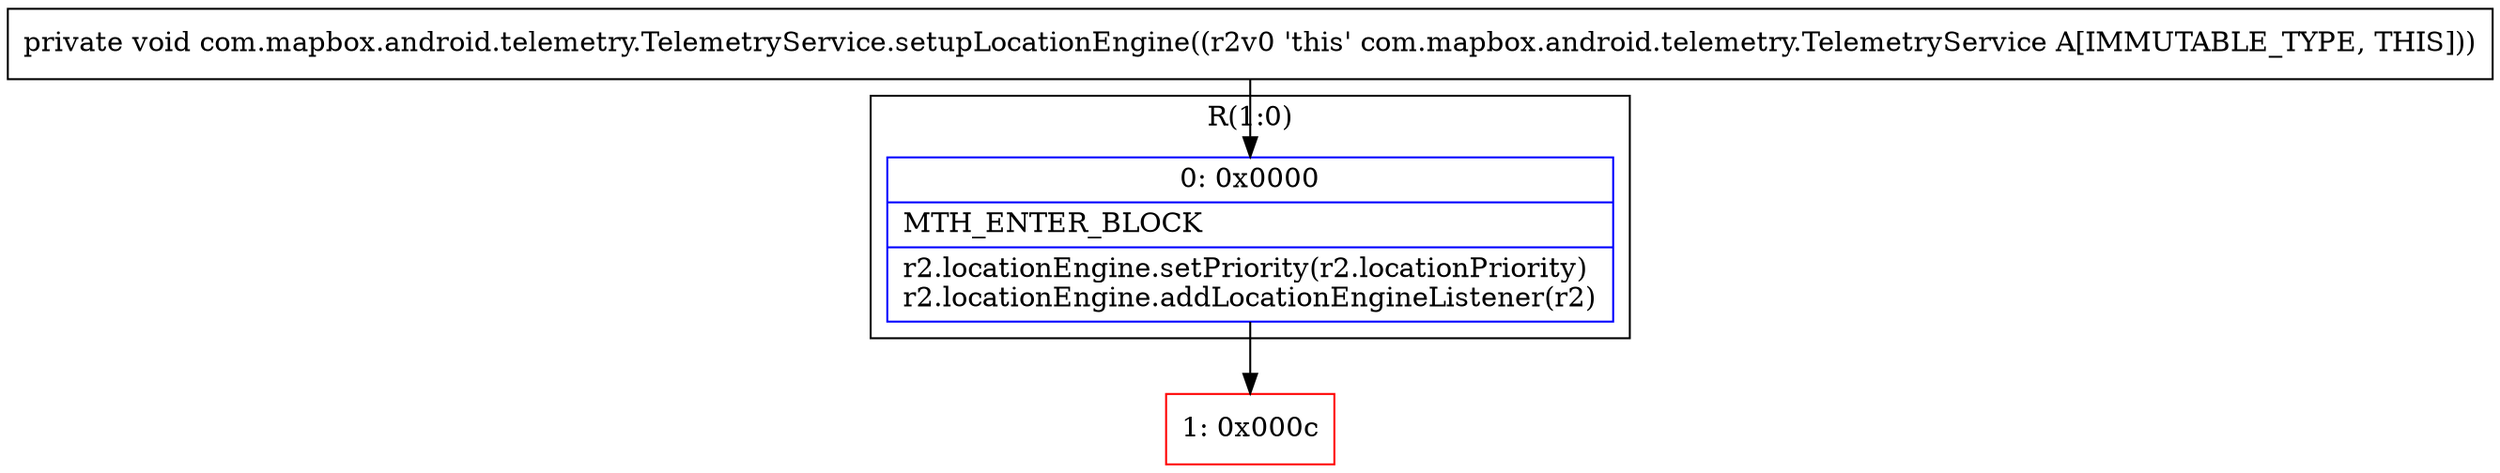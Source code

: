 digraph "CFG forcom.mapbox.android.telemetry.TelemetryService.setupLocationEngine()V" {
subgraph cluster_Region_1709803052 {
label = "R(1:0)";
node [shape=record,color=blue];
Node_0 [shape=record,label="{0\:\ 0x0000|MTH_ENTER_BLOCK\l|r2.locationEngine.setPriority(r2.locationPriority)\lr2.locationEngine.addLocationEngineListener(r2)\l}"];
}
Node_1 [shape=record,color=red,label="{1\:\ 0x000c}"];
MethodNode[shape=record,label="{private void com.mapbox.android.telemetry.TelemetryService.setupLocationEngine((r2v0 'this' com.mapbox.android.telemetry.TelemetryService A[IMMUTABLE_TYPE, THIS])) }"];
MethodNode -> Node_0;
Node_0 -> Node_1;
}

